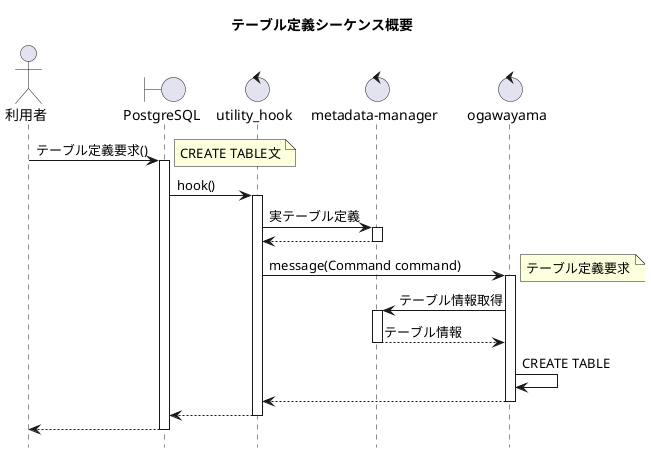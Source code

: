 @startuml
title テーブル定義シーケンス概要
hide footbox

actor 利用者
boundary PostgreSQL
control "utility_hook"
control "metadata-manager"
control ogawayama

利用者 -> PostgreSQL : テーブル定義要求()
activate PostgreSQL
note right
CREATE TABLE文
end note

PostgreSQL -> "utility_hook" : hook()
activate "utility_hook"

"utility_hook" -> "metadata-manager" : 実テーブル定義
activate "metadata-manager"

"metadata-manager" --> "utility_hook"
deactivate "metadata-manager"

"utility_hook" -> ogawayama : message(Command command)
activate ogawayama
note right
テーブル定義要求
end note

ogawayama -> "metadata-manager" : テーブル情報取得
activate "metadata-manager"
"metadata-manager" --> ogawayama : テーブル情報
deactivate "metadata-manager"

ogawayama -> ogawayama : CREATE TABLE
ogawayama  --> "utility_hook"
deactivate ogawayama

"utility_hook" --> PostgreSQL
deactivate "utility_hook"

PostgreSQL --> 利用者
deactivate PostgreSQL

@enduml

